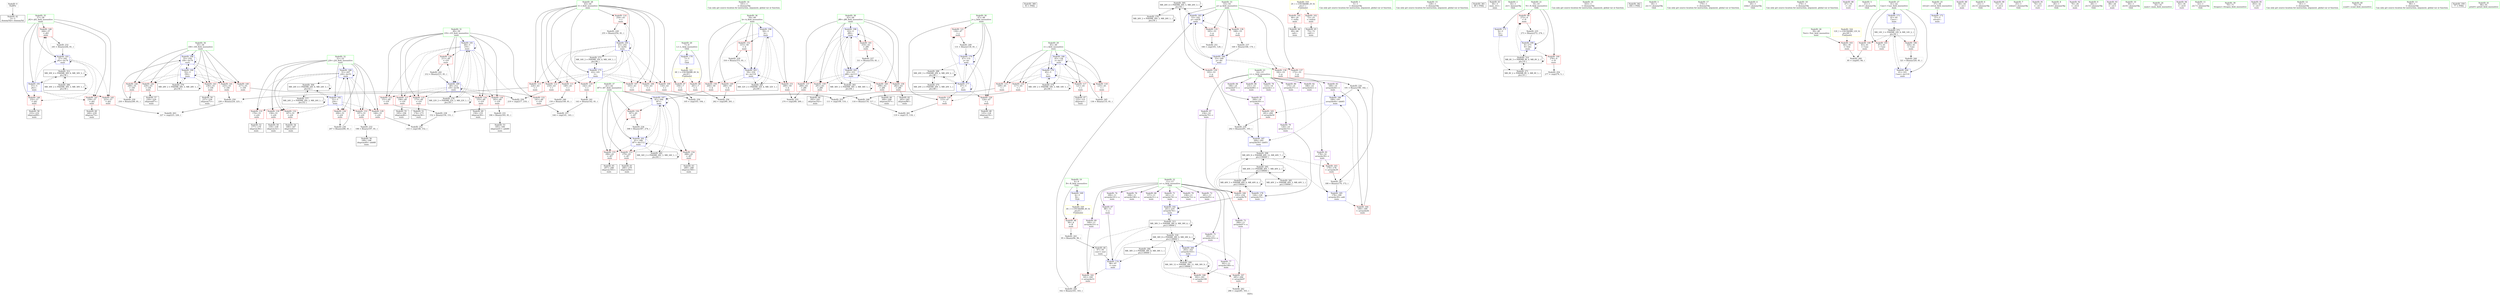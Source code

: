 digraph "SVFG" {
	label="SVFG";

	Node0x5655364eeb30 [shape=record,color=grey,label="{NodeID: 0\nNullPtr}"];
	Node0x5655364eeb30 -> Node0x5655364f2de0[style=solid];
	Node0x56553652a5f0 [shape=record,color=grey,label="{NodeID: 263\n227 = cmp(223, 226, )\n}"];
	Node0x565536522a00 [shape=record,color=blue,label="{NodeID: 180\n45\<--136\ni\<--inc17\nmain\n}"];
	Node0x565536522a00 -> Node0x56553651ad60[style=dashed];
	Node0x565536522a00 -> Node0x56553651f570[style=dashed];
	Node0x565536522a00 -> Node0x56553651f640[style=dashed];
	Node0x565536522a00 -> Node0x56553651f710[style=dashed];
	Node0x565536522a00 -> Node0x5655365226c0[style=dashed];
	Node0x565536522a00 -> Node0x565536522a00[style=dashed];
	Node0x565536522a00 -> Node0x5655365368d0[style=dashed];
	Node0x565536519ec0 [shape=record,color=red,label="{NodeID: 97\n104\<--7\n\<--L\nmain\n}"];
	Node0x565536519ec0 -> Node0x565536529ff0[style=solid];
	Node0x5655364ef1e0 [shape=record,color=green,label="{NodeID: 14\n101\<--1\n\<--dummyObj\nCan only get source location for instruction, argument, global var or function.}"];
	Node0x565536559a20 [shape=record,color=black,label="{NodeID: 360\n93 = PHI()\n}"];
	Node0x5655365377d0 [shape=record,color=black,label="{NodeID: 277\nMR_24V_2 = PHI(MR_24V_3, MR_24V_1, )\npts\{52 \}\n}"];
	Node0x5655365377d0 -> Node0x5655365377d0[style=dashed];
	Node0x5655365377d0 -> Node0x5655365402d0[style=dashed];
	Node0x56553651d6b0 [shape=record,color=blue,label="{NodeID: 194\n55\<--250\ni58\<--inc79\nmain\n}"];
	Node0x56553651d6b0 -> Node0x5655365208f0[style=dashed];
	Node0x56553651d6b0 -> Node0x5655365209c0[style=dashed];
	Node0x56553651d6b0 -> Node0x565536520a90[style=dashed];
	Node0x56553651d6b0 -> Node0x565536520b60[style=dashed];
	Node0x56553651d6b0 -> Node0x565536520c30[style=dashed];
	Node0x56553651d6b0 -> Node0x565536523220[style=dashed];
	Node0x56553651d6b0 -> Node0x56553651d6b0[style=dashed];
	Node0x56553651d6b0 -> Node0x5655365389e0[style=dashed];
	Node0x56553651aa20 [shape=record,color=red,label="{NodeID: 111\n149\<--43\n\<--l\nmain\n}"];
	Node0x56553651aa20 -> Node0x56553651e6e0[style=solid];
	Node0x5655364f21f0 [shape=record,color=green,label="{NodeID: 28\n43\<--44\nl\<--l_field_insensitive\nmain\n}"];
	Node0x5655364f21f0 -> Node0x56553651a6e0[style=solid];
	Node0x5655364f21f0 -> Node0x56553651a7b0[style=solid];
	Node0x5655364f21f0 -> Node0x56553651a880[style=solid];
	Node0x5655364f21f0 -> Node0x56553651a950[style=solid];
	Node0x5655364f21f0 -> Node0x56553651aa20[style=solid];
	Node0x5655364f21f0 -> Node0x56553651aaf0[style=solid];
	Node0x5655364f21f0 -> Node0x56553651abc0[style=solid];
	Node0x5655364f21f0 -> Node0x56553651ac90[style=solid];
	Node0x5655364f21f0 -> Node0x5655365225f0[style=solid];
	Node0x5655364f21f0 -> Node0x56553651d780[style=solid];
	Node0x56553651fcc0 [shape=record,color=red,label="{NodeID: 125\n173\<--49\n\<--i19\nmain\n}"];
	Node0x56553651fcc0 -> Node0x56553651b080[style=solid];
	Node0x5655364f2de0 [shape=record,color=black,label="{NodeID: 42\n2\<--3\ndummyVal\<--dummyVal\n}"];
	Node0x5655365407d0 [shape=record,color=black,label="{NodeID: 305\nMR_26V_4 = PHI(MR_26V_5, MR_26V_3, )\npts\{54 \}\n}"];
	Node0x5655365407d0 -> Node0x565536522c70[style=dashed];
	Node0x5655365407d0 -> Node0x565536537cd0[style=dashed];
	Node0x5655365407d0 -> Node0x5655365407d0[style=dashed];
	Node0x565536520820 [shape=record,color=red,label="{NodeID: 139\n193\<--53\n\<--p\nmain\n}"];
	Node0x565536520820 -> Node0x5655365271e0[style=solid];
	Node0x56553651b490 [shape=record,color=black,label="{NodeID: 56\n199\<--198\nidxprom49\<--add48\nmain\n}"];
	Node0x565536544dd0 [shape=record,color=yellow,style=double,label="{NodeID: 319\n2V_1 = ENCHI(MR_2V_0)\npts\{1 \}\nFun[main]}"];
	Node0x565536544dd0 -> Node0x56553651a200[style=dashed];
	Node0x565536544dd0 -> Node0x56553651a2d0[style=dashed];
	Node0x565536526d60 [shape=record,color=grey,label="{NodeID: 236\n207 = Binary(206, 81, )\n}"];
	Node0x565536526d60 -> Node0x565536523080[style=solid];
	Node0x565536521380 [shape=record,color=red,label="{NodeID: 153\n279\<--61\n\<--i87\nmain\n}"];
	Node0x565536521380 -> Node0x56553651b8a0[style=solid];
	Node0x56553651bff0 [shape=record,color=purple,label="{NodeID: 70\n238\<--11\narrayidx72\<--u\nmain\n}"];
	Node0x56553651ece0 [shape=record,color=grey,label="{NodeID: 250\n226 = Binary(224, 225, )\n}"];
	Node0x56553651ece0 -> Node0x56553652a5f0[style=solid];
	Node0x565536521ee0 [shape=record,color=red,label="{NodeID: 167\n285\<--284\n\<--arrayidx97\nmain\n}"];
	Node0x565536521ee0 -> Node0x56553652a470[style=solid];
	Node0x56553651cb50 [shape=record,color=purple,label="{NodeID: 84\n196\<--14\narrayidx47\<--v\nmain\n}"];
	Node0x5655365112d0 [shape=record,color=green,label="{NodeID: 1\n5\<--1\n\<--dummyObj\nCan only get source location for instruction, argument, global var or function.}"];
	Node0x565536522ad0 [shape=record,color=blue,label="{NodeID: 181\n49\<--5\ni19\<--\nmain\n}"];
	Node0x565536522ad0 -> Node0x56553651fa50[style=dashed];
	Node0x565536522ad0 -> Node0x56553651fb20[style=dashed];
	Node0x565536522ad0 -> Node0x56553651fbf0[style=dashed];
	Node0x565536522ad0 -> Node0x56553651fcc0[style=dashed];
	Node0x565536522ad0 -> Node0x56553651fd90[style=dashed];
	Node0x565536522ad0 -> Node0x56553651fe60[style=dashed];
	Node0x565536522ad0 -> Node0x56553651ff30[style=dashed];
	Node0x565536522ad0 -> Node0x565536522ad0[style=dashed];
	Node0x565536522ad0 -> Node0x565536523150[style=dashed];
	Node0x565536522ad0 -> Node0x5655365372d0[style=dashed];
	Node0x565536519f90 [shape=record,color=red,label="{NodeID: 98\n261\<--7\n\<--L\nmain\n}"];
	Node0x565536519f90 -> Node0x565536529b70[style=solid];
	Node0x5655364ef2e0 [shape=record,color=green,label="{NodeID: 15\n128\<--1\n\<--dummyObj\nCan only get source location for instruction, argument, global var or function.}"];
	Node0x565536559df0 [shape=record,color=black,label="{NodeID: 361\n89 = PHI()\n}"];
	Node0x565536537cd0 [shape=record,color=black,label="{NodeID: 278\nMR_26V_2 = PHI(MR_26V_3, MR_26V_1, )\npts\{54 \}\n}"];
	Node0x565536537cd0 -> Node0x565536537cd0[style=dashed];
	Node0x565536537cd0 -> Node0x5655365407d0[style=dashed];
	Node0x56553651d780 [shape=record,color=blue,label="{NodeID: 195\n43\<--255\nl\<--inc82\nmain\n}"];
	Node0x56553651d780 -> Node0x56553651a6e0[style=dashed];
	Node0x56553651d780 -> Node0x56553651a7b0[style=dashed];
	Node0x56553651d780 -> Node0x56553651a880[style=dashed];
	Node0x56553651d780 -> Node0x56553651a950[style=dashed];
	Node0x56553651d780 -> Node0x56553651aa20[style=dashed];
	Node0x56553651d780 -> Node0x56553651aaf0[style=dashed];
	Node0x56553651d780 -> Node0x56553651abc0[style=dashed];
	Node0x56553651d780 -> Node0x56553651ac90[style=dashed];
	Node0x56553651d780 -> Node0x56553651d780[style=dashed];
	Node0x56553651d780 -> Node0x5655365363d0[style=dashed];
	Node0x56553651aaf0 [shape=record,color=red,label="{NodeID: 112\n218\<--43\n\<--l\nmain\n}"];
	Node0x56553651aaf0 -> Node0x565536529e70[style=solid];
	Node0x5655364f22c0 [shape=record,color=green,label="{NodeID: 29\n45\<--46\ni\<--i_field_insensitive\nmain\n}"];
	Node0x5655364f22c0 -> Node0x56553651ad60[style=solid];
	Node0x5655364f22c0 -> Node0x56553651f570[style=solid];
	Node0x5655364f22c0 -> Node0x56553651f640[style=solid];
	Node0x5655364f22c0 -> Node0x56553651f710[style=solid];
	Node0x5655364f22c0 -> Node0x5655365226c0[style=solid];
	Node0x5655364f22c0 -> Node0x565536522a00[style=solid];
	Node0x56553651fd90 [shape=record,color=red,label="{NodeID: 126\n183\<--49\n\<--i19\nmain\n}"];
	Node0x56553651fd90 -> Node0x5655365265e0[style=solid];
	Node0x5655364f2ee0 [shape=record,color=black,label="{NodeID: 43\n36\<--5\nmain_ret\<--\nmain\n}"];
	Node0x5655365208f0 [shape=record,color=red,label="{NodeID: 140\n217\<--55\n\<--i58\nmain\n}"];
	Node0x5655365208f0 -> Node0x565536529e70[style=solid];
	Node0x56553651b560 [shape=record,color=black,label="{NodeID: 57\n230\<--229\nidxprom67\<--\nmain\n}"];
	Node0x5655365458f0 [shape=record,color=yellow,style=double,label="{NodeID: 320\n4V_1 = ENCHI(MR_4V_0)\npts\{6 \}\nFun[main]}"];
	Node0x5655365458f0 -> Node0x565536519df0[style=dashed];
	Node0x565536526ee0 [shape=record,color=grey,label="{NodeID: 237\n169 = Binary(168, 170, )\n}"];
	Node0x565536526ee0 -> Node0x565536522d40[style=solid];
	Node0x565536521450 [shape=record,color=red,label="{NodeID: 154\n288\<--61\n\<--i87\nmain\n}"];
	Node0x565536521450 -> Node0x56553651ba40[style=solid];
	Node0x56553651c0c0 [shape=record,color=purple,label="{NodeID: 71\n241\<--11\narrayidx74\<--u\nmain\n}"];
	Node0x56553651c0c0 -> Node0x56553651d510[style=solid];
	Node0x56553651ee60 [shape=record,color=grey,label="{NodeID: 251\n166 = cmp(165, 128, )\n}"];
	Node0x565536521fb0 [shape=record,color=red,label="{NodeID: 168\n302\<--301\n\<--arrayidx108\nmain\n}"];
	Node0x56553651cc20 [shape=record,color=purple,label="{NodeID: 85\n200\<--14\narrayidx50\<--v\nmain\n}"];
	Node0x56553651cc20 -> Node0x565536521d40[style=solid];
	Node0x56553651cc20 -> Node0x565536522fb0[style=solid];
	Node0x5655364f1920 [shape=record,color=green,label="{NodeID: 2\n16\<--1\n.str\<--dummyObj\nGlob }"];
	Node0x565536522ba0 [shape=record,color=blue,label="{NodeID: 182\n51\<--5\nj24\<--\nmain\n}"];
	Node0x565536522ba0 -> Node0x565536520000[style=dashed];
	Node0x565536522ba0 -> Node0x5655365200d0[style=dashed];
	Node0x565536522ba0 -> Node0x5655365201a0[style=dashed];
	Node0x565536522ba0 -> Node0x565536520270[style=dashed];
	Node0x565536522ba0 -> Node0x565536520340[style=dashed];
	Node0x565536522ba0 -> Node0x565536520410[style=dashed];
	Node0x565536522ba0 -> Node0x565536523080[style=dashed];
	Node0x565536522ba0 -> Node0x5655365402d0[style=dashed];
	Node0x56553651a060 [shape=record,color=red,label="{NodeID: 99\n272\<--9\n\<--N\nmain\n}"];
	Node0x56553651a060 -> Node0x565536526be0[style=solid];
	Node0x5655364f3ad0 [shape=record,color=green,label="{NodeID: 16\n163\<--1\n\<--dummyObj\nCan only get source location for instruction, argument, global var or function.}"];
	Node0x565536559ef0 [shape=record,color=black,label="{NodeID: 362\n304 = PHI()\n}"];
	Node0x5655365389e0 [shape=record,color=black,label="{NodeID: 279\nMR_28V_2 = PHI(MR_28V_3, MR_28V_1, )\npts\{56 \}\n}"];
	Node0x5655365389e0 -> Node0x565536523220[style=dashed];
	Node0x5655365389e0 -> Node0x5655365389e0[style=dashed];
	Node0x56553651d850 [shape=record,color=blue,label="{NodeID: 196\n59\<--5\nk\<--\nmain\n}"];
	Node0x56553651d850 -> Node0x565536521040[style=dashed];
	Node0x56553651d850 -> Node0x565536521110[style=dashed];
	Node0x56553651d850 -> Node0x5655365211e0[style=dashed];
	Node0x56553651d850 -> Node0x5655365212b0[style=dashed];
	Node0x56553651d850 -> Node0x56553651de00[style=dashed];
	Node0x56553651d850 -> Node0x565536538fd0[style=dashed];
	Node0x56553651abc0 [shape=record,color=red,label="{NodeID: 113\n224\<--43\n\<--l\nmain\n}"];
	Node0x56553651abc0 -> Node0x56553651ece0[style=solid];
	Node0x5655364f2390 [shape=record,color=green,label="{NodeID: 30\n47\<--48\nj\<--j_field_insensitive\nmain\n}"];
	Node0x5655364f2390 -> Node0x56553651f7e0[style=solid];
	Node0x5655364f2390 -> Node0x56553651f8b0[style=solid];
	Node0x5655364f2390 -> Node0x56553651f980[style=solid];
	Node0x5655364f2390 -> Node0x565536522790[style=solid];
	Node0x5655364f2390 -> Node0x565536522930[style=solid];
	Node0x56553651fe60 [shape=record,color=red,label="{NodeID: 127\n194\<--49\n\<--i19\nmain\n}"];
	Node0x56553651fe60 -> Node0x56553651b3c0[style=solid];
	Node0x5655364f2fb0 [shape=record,color=black,label="{NodeID: 44\n69\<--66\ncall\<--\nmain\n}"];
	Node0x5655365209c0 [shape=record,color=red,label="{NodeID: 141\n225\<--55\n\<--i58\nmain\n}"];
	Node0x5655365209c0 -> Node0x56553651ece0[style=solid];
	Node0x56553651b630 [shape=record,color=black,label="{NodeID: 58\n233\<--232\nidxprom69\<--\nmain\n}"];
	Node0x5655365459d0 [shape=record,color=yellow,style=double,label="{NodeID: 321\n6V_1 = ENCHI(MR_6V_0)\npts\{8 \}\nFun[main]}"];
	Node0x5655365459d0 -> Node0x565536519ec0[style=dashed];
	Node0x5655365459d0 -> Node0x565536519f90[style=dashed];
	Node0x565536527060 [shape=record,color=grey,label="{NodeID: 238\n152 = Binary(150, 151, )\n}"];
	Node0x565536527060 -> Node0x56553651efe0[style=solid];
	Node0x565536521520 [shape=record,color=red,label="{NodeID: 155\n296\<--61\n\<--i87\nmain\n}"];
	Node0x565536521520 -> Node0x56553651bbe0[style=solid];
	Node0x56553651c190 [shape=record,color=purple,label="{NodeID: 72\n281\<--11\narrayidx95\<--u\nmain\n}"];
	Node0x56553651efe0 [shape=record,color=grey,label="{NodeID: 252\n153 = cmp(148, 152, )\n}"];
	Node0x565536522080 [shape=record,color=blue,label="{NodeID: 169\n4\<--5\nB\<--\nGlob }"];
	Node0x565536522080 -> Node0x5655365458f0[style=dashed];
	Node0x56553651ccf0 [shape=record,color=purple,label="{NodeID: 86\n231\<--14\narrayidx68\<--v\nmain\n}"];
	Node0x5655364f1e60 [shape=record,color=green,label="{NodeID: 3\n18\<--1\n.str.1\<--dummyObj\nGlob }"];
	Node0x565536522c70 [shape=record,color=blue,label="{NodeID: 183\n53\<--162\np\<--sub34\nmain\n}"];
	Node0x565536522c70 -> Node0x5655365204e0[style=dashed];
	Node0x565536522c70 -> Node0x5655365205b0[style=dashed];
	Node0x565536522c70 -> Node0x565536522c70[style=dashed];
	Node0x565536522c70 -> Node0x565536522d40[style=dashed];
	Node0x565536522c70 -> Node0x5655365407d0[style=dashed];
	Node0x56553651a130 [shape=record,color=red,label="{NodeID: 100\n276\<--9\n\<--N\nmain\n}"];
	Node0x56553651a130 -> Node0x56553651f2e0[style=solid];
	Node0x5655364f3bd0 [shape=record,color=green,label="{NodeID: 17\n170\<--1\n\<--dummyObj\nCan only get source location for instruction, argument, global var or function.}"];
	Node0x565536538ad0 [shape=record,color=black,label="{NodeID: 280\nMR_30V_2 = PHI(MR_30V_3, MR_30V_1, )\npts\{58 \}\n}"];
	Node0x565536538ad0 -> Node0x565536538ad0[style=dashed];
	Node0x565536538ad0 -> Node0x565536542ad0[style=dashed];
	Node0x56553651d920 [shape=record,color=blue,label="{NodeID: 197\n61\<--264\ni87\<--\nmain\n}"];
	Node0x56553651d920 -> Node0x565536521380[style=dashed];
	Node0x56553651d920 -> Node0x565536521450[style=dashed];
	Node0x56553651d920 -> Node0x565536521520[style=dashed];
	Node0x56553651d920 -> Node0x5655365215f0[style=dashed];
	Node0x56553651d920 -> Node0x56553651d920[style=dashed];
	Node0x56553651d920 -> Node0x56553651dc60[style=dashed];
	Node0x56553651d920 -> Node0x5655365394d0[style=dashed];
	Node0x56553651ac90 [shape=record,color=red,label="{NodeID: 114\n254\<--43\n\<--l\nmain\n}"];
	Node0x56553651ac90 -> Node0x565536526160[style=solid];
	Node0x5655364f2460 [shape=record,color=green,label="{NodeID: 31\n49\<--50\ni19\<--i19_field_insensitive\nmain\n}"];
	Node0x5655364f2460 -> Node0x56553651fa50[style=solid];
	Node0x5655364f2460 -> Node0x56553651fb20[style=solid];
	Node0x5655364f2460 -> Node0x56553651fbf0[style=solid];
	Node0x5655364f2460 -> Node0x56553651fcc0[style=solid];
	Node0x5655364f2460 -> Node0x56553651fd90[style=solid];
	Node0x5655364f2460 -> Node0x56553651fe60[style=solid];
	Node0x5655364f2460 -> Node0x56553651ff30[style=solid];
	Node0x5655364f2460 -> Node0x565536522ad0[style=solid];
	Node0x5655364f2460 -> Node0x565536523150[style=solid];
	Node0x56553651ff30 [shape=record,color=red,label="{NodeID: 128\n211\<--49\n\<--i19\nmain\n}"];
	Node0x56553651ff30 -> Node0x565536527660[style=solid];
	Node0x5655364f3080 [shape=record,color=black,label="{NodeID: 45\n75\<--72\ncall1\<--\nmain\n}"];
	Node0x565536520a90 [shape=record,color=red,label="{NodeID: 142\n229\<--55\n\<--i58\nmain\n}"];
	Node0x565536520a90 -> Node0x56553651b560[style=solid];
	Node0x56553651b700 [shape=record,color=black,label="{NodeID: 59\n237\<--236\nidxprom71\<--\nmain\n}"];
	Node0x5655365271e0 [shape=record,color=grey,label="{NodeID: 239\n202 = Binary(201, 193, )\n}"];
	Node0x5655365271e0 -> Node0x565536522fb0[style=solid];
	Node0x5655365215f0 [shape=record,color=red,label="{NodeID: 156\n307\<--61\n\<--i87\nmain\n}"];
	Node0x5655365215f0 -> Node0x565536526a60[style=solid];
	Node0x56553651c260 [shape=record,color=purple,label="{NodeID: 73\n284\<--11\narrayidx97\<--u\nmain\n}"];
	Node0x56553651c260 -> Node0x565536521ee0[style=solid];
	Node0x56553651f160 [shape=record,color=grey,label="{NodeID: 253\n111 = cmp(109, 110, )\n}"];
	Node0x565536522180 [shape=record,color=blue,label="{NodeID: 170\n7\<--5\nL\<--\nGlob }"];
	Node0x565536522180 -> Node0x5655365459d0[style=dashed];
	Node0x56553651cdc0 [shape=record,color=purple,label="{NodeID: 87\n234\<--14\narrayidx70\<--v\nmain\n}"];
	Node0x56553651cdc0 -> Node0x565536521e10[style=solid];
	Node0x5655364f1c80 [shape=record,color=green,label="{NodeID: 4\n20\<--1\nstdin\<--dummyObj\nGlob }"];
	Node0x565536522d40 [shape=record,color=blue,label="{NodeID: 184\n53\<--169\np\<--div\nmain\n}"];
	Node0x565536522d40 -> Node0x565536520680[style=dashed];
	Node0x565536522d40 -> Node0x565536520750[style=dashed];
	Node0x565536522d40 -> Node0x565536520820[style=dashed];
	Node0x565536522d40 -> Node0x565536522c70[style=dashed];
	Node0x565536522d40 -> Node0x5655365407d0[style=dashed];
	Node0x56553651a200 [shape=record,color=red,label="{NodeID: 101\n66\<--20\n\<--stdin\nmain\n}"];
	Node0x56553651a200 -> Node0x5655364f2fb0[style=solid];
	Node0x5655364f3cd0 [shape=record,color=green,label="{NodeID: 18\n274\<--1\n\<--dummyObj\nCan only get source location for instruction, argument, global var or function.}"];
	Node0x565536538fd0 [shape=record,color=black,label="{NodeID: 281\nMR_32V_2 = PHI(MR_32V_4, MR_32V_1, )\npts\{60 \}\n}"];
	Node0x565536538fd0 -> Node0x56553651d850[style=dashed];
	Node0x56553651d9f0 [shape=record,color=blue,label="{NodeID: 198\n63\<--5\nj88\<--\nmain\n}"];
	Node0x56553651d9f0 -> Node0x5655365216c0[style=dashed];
	Node0x56553651d9f0 -> Node0x565536521790[style=dashed];
	Node0x56553651d9f0 -> Node0x565536521860[style=dashed];
	Node0x56553651d9f0 -> Node0x565536521930[style=dashed];
	Node0x56553651d9f0 -> Node0x565536521a00[style=dashed];
	Node0x56553651d9f0 -> Node0x56553651d9f0[style=dashed];
	Node0x56553651d9f0 -> Node0x56553651dd30[style=dashed];
	Node0x56553651d9f0 -> Node0x5655365399d0[style=dashed];
	Node0x56553651ad60 [shape=record,color=red,label="{NodeID: 115\n109\<--45\n\<--i\nmain\n}"];
	Node0x56553651ad60 -> Node0x56553651f160[style=solid];
	Node0x5655364f2530 [shape=record,color=green,label="{NodeID: 32\n51\<--52\nj24\<--j24_field_insensitive\nmain\n}"];
	Node0x5655364f2530 -> Node0x565536520000[style=solid];
	Node0x5655364f2530 -> Node0x5655365200d0[style=solid];
	Node0x5655364f2530 -> Node0x5655365201a0[style=solid];
	Node0x5655364f2530 -> Node0x565536520270[style=solid];
	Node0x5655364f2530 -> Node0x565536520340[style=solid];
	Node0x5655364f2530 -> Node0x565536520410[style=solid];
	Node0x5655364f2530 -> Node0x565536522ba0[style=solid];
	Node0x5655364f2530 -> Node0x565536523080[style=solid];
	Node0x56553653d5d0 [shape=record,color=black,label="{NodeID: 295\nMR_40V_3 = PHI(MR_40V_7, MR_40V_2, )\npts\{150000 \}\n}"];
	Node0x56553653d5d0 -> Node0x565536521e10[style=dashed];
	Node0x56553653d5d0 -> Node0x565536534ad0[style=dashed];
	Node0x56553653d5d0 -> Node0x56553653a3d0[style=dashed];
	Node0x56553653d5d0 -> Node0x56553653d5d0[style=dashed];
	Node0x56553653d5d0 -> Node0x56553653e4d0[style=dashed];
	Node0x565536520000 [shape=record,color=red,label="{NodeID: 129\n148\<--51\n\<--j24\nmain\n}"];
	Node0x565536520000 -> Node0x56553651efe0[style=solid];
	Node0x5655364f3150 [shape=record,color=black,label="{NodeID: 46\n97\<--95\nconv\<--mul\nmain\n}"];
	Node0x5655364f3150 -> Node0x565536522520[style=solid];
	Node0x565536525e60 [shape=record,color=grey,label="{NodeID: 226\n191 = Binary(190, 182, )\n}"];
	Node0x565536525e60 -> Node0x565536522ee0[style=solid];
	Node0x565536520b60 [shape=record,color=red,label="{NodeID: 143\n236\<--55\n\<--i58\nmain\n}"];
	Node0x565536520b60 -> Node0x56553651b700[style=solid];
	Node0x56553651b7d0 [shape=record,color=black,label="{NodeID: 60\n240\<--239\nidxprom73\<--\nmain\n}"];
	Node0x565536527360 [shape=record,color=grey,label="{NodeID: 240\n162 = Binary(161, 163, )\n}"];
	Node0x565536527360 -> Node0x565536522c70[style=solid];
	Node0x5655365216c0 [shape=record,color=red,label="{NodeID: 157\n268\<--63\n\<--j88\nmain\n}"];
	Node0x5655365216c0 -> Node0x56553651f460[style=solid];
	Node0x56553651c330 [shape=record,color=purple,label="{NodeID: 74\n290\<--11\narrayidx101\<--u\nmain\n}"];
	Node0x56553651f2e0 [shape=record,color=grey,label="{NodeID: 254\n277 = cmp(276, 5, )\n}"];
	Node0x565536522280 [shape=record,color=blue,label="{NodeID: 171\n9\<--5\nN\<--\nGlob }"];
	Node0x565536522280 -> Node0x5655365359d0[style=dashed];
	Node0x56553651ce90 [shape=record,color=purple,label="{NodeID: 88\n67\<--16\n\<--.str\nmain\n}"];
	Node0x5655364f1d10 [shape=record,color=green,label="{NodeID: 5\n21\<--1\n.str.2\<--dummyObj\nGlob }"];
	Node0x565536534ad0 [shape=record,color=black,label="{NodeID: 268\nMR_40V_5 = PHI(MR_40V_6, MR_40V_4, )\npts\{150000 \}\n}"];
	Node0x565536534ad0 -> Node0x565536521e10[style=dashed];
	Node0x565536534ad0 -> Node0x565536522860[style=dashed];
	Node0x565536534ad0 -> Node0x565536534ad0[style=dashed];
	Node0x565536534ad0 -> Node0x56553653d5d0[style=dashed];
	Node0x565536534ad0 -> Node0x56553653e4d0[style=dashed];
	Node0x565536522e10 [shape=record,color=blue,label="{NodeID: 185\n178\<--180\narrayidx39\<--add\nmain\n}"];
	Node0x565536522e10 -> Node0x565536521c70[style=dashed];
	Node0x565536522e10 -> Node0x565536522ee0[style=dashed];
	Node0x56553651a2d0 [shape=record,color=red,label="{NodeID: 102\n72\<--25\n\<--stdout\nmain\n}"];
	Node0x56553651a2d0 -> Node0x5655364f3080[style=solid];
	Node0x5655364f3dd0 [shape=record,color=green,label="{NodeID: 19\n4\<--6\nB\<--B_field_insensitive\nGlob }"];
	Node0x5655364f3dd0 -> Node0x565536519df0[style=solid];
	Node0x5655364f3dd0 -> Node0x565536522080[style=solid];
	Node0x5655365394d0 [shape=record,color=black,label="{NodeID: 282\nMR_34V_2 = PHI(MR_34V_3, MR_34V_1, )\npts\{62 \}\n}"];
	Node0x5655365394d0 -> Node0x56553651d920[style=dashed];
	Node0x5655365394d0 -> Node0x5655365394d0[style=dashed];
	Node0x56553651dac0 [shape=record,color=blue,label="{NodeID: 199\n9\<--273\nN\<--dec\nmain\n}"];
	Node0x56553651dac0 -> Node0x56553651a060[style=dashed];
	Node0x56553651dac0 -> Node0x56553651a130[style=dashed];
	Node0x56553651dac0 -> Node0x56553651dac0[style=dashed];
	Node0x56553651dac0 -> Node0x5655365434d0[style=dashed];
	Node0x56553651f570 [shape=record,color=red,label="{NodeID: 116\n117\<--45\n\<--i\nmain\n}"];
	Node0x56553651f570 -> Node0x56553651e9e0[style=solid];
	Node0x5655364f2600 [shape=record,color=green,label="{NodeID: 33\n53\<--54\np\<--p_field_insensitive\nmain\n}"];
	Node0x5655364f2600 -> Node0x5655365204e0[style=solid];
	Node0x5655364f2600 -> Node0x5655365205b0[style=solid];
	Node0x5655364f2600 -> Node0x565536520680[style=solid];
	Node0x5655364f2600 -> Node0x565536520750[style=solid];
	Node0x5655364f2600 -> Node0x565536520820[style=solid];
	Node0x5655364f2600 -> Node0x565536522c70[style=solid];
	Node0x5655364f2600 -> Node0x565536522d40[style=solid];
	Node0x5655365200d0 [shape=record,color=red,label="{NodeID: 130\n158\<--51\n\<--j24\nmain\n}"];
	Node0x5655365200d0 -> Node0x56553651afb0[style=solid];
	Node0x5655364f3220 [shape=record,color=black,label="{NodeID: 47\n122\<--121\nidxprom\<--\nmain\n}"];
	Node0x565536525fe0 [shape=record,color=grey,label="{NodeID: 227\n311 = Binary(310, 81, )\n}"];
	Node0x565536525fe0 -> Node0x56553651dd30[style=solid];
	Node0x565536520c30 [shape=record,color=red,label="{NodeID: 144\n249\<--55\n\<--i58\nmain\n}"];
	Node0x565536520c30 -> Node0x565536526460[style=solid];
	Node0x56553651b8a0 [shape=record,color=black,label="{NodeID: 61\n280\<--279\nidxprom94\<--\nmain\n}"];
	Node0x565536545c70 [shape=record,color=yellow,style=double,label="{NodeID: 324\n12V_1 = ENCHI(MR_12V_0)\npts\{40 \}\nFun[main]}"];
	Node0x565536545c70 -> Node0x56553651a3a0[style=dashed];
	Node0x5655365274e0 [shape=record,color=grey,label="{NodeID: 241\n143 = Binary(142, 81, )\n}"];
	Node0x5655365274e0 -> Node0x565536529cf0[style=solid];
	Node0x565536521790 [shape=record,color=red,label="{NodeID: 158\n282\<--63\n\<--j88\nmain\n}"];
	Node0x565536521790 -> Node0x56553651b970[style=solid];
	Node0x56553651c400 [shape=record,color=purple,label="{NodeID: 75\n293\<--11\narrayidx103\<--u\nmain\n}"];
	Node0x56553651c400 -> Node0x56553651db90[style=solid];
	Node0x56553651f460 [shape=record,color=grey,label="{NodeID: 255\n270 = cmp(268, 269, )\n}"];
	Node0x565536522380 [shape=record,color=blue,label="{NodeID: 172\n37\<--5\nretval\<--\nmain\n}"];
	Node0x56553651cf60 [shape=record,color=purple,label="{NodeID: 89\n68\<--18\n\<--.str.1\nmain\n}"];
	Node0x565536519490 [shape=record,color=green,label="{NodeID: 6\n23\<--1\n.str.3\<--dummyObj\nGlob }"];
	Node0x565536522ee0 [shape=record,color=blue,label="{NodeID: 186\n189\<--191\narrayidx44\<--add45\nmain\n}"];
	Node0x565536522ee0 -> Node0x565536521d40[style=dashed];
	Node0x565536522ee0 -> Node0x565536522fb0[style=dashed];
	Node0x56553651a3a0 [shape=record,color=red,label="{NodeID: 103\n84\<--39\n\<--Test\nmain\n}"];
	Node0x56553651a3a0 -> Node0x56553652a170[style=solid];
	Node0x5655364f3ed0 [shape=record,color=green,label="{NodeID: 20\n7\<--8\nL\<--L_field_insensitive\nGlob }"];
	Node0x5655364f3ed0 -> Node0x565536519ec0[style=solid];
	Node0x5655364f3ed0 -> Node0x565536519f90[style=solid];
	Node0x5655364f3ed0 -> Node0x565536522180[style=solid];
	Node0x5655365399d0 [shape=record,color=black,label="{NodeID: 283\nMR_36V_2 = PHI(MR_36V_3, MR_36V_1, )\npts\{64 \}\n}"];
	Node0x5655365399d0 -> Node0x56553651d9f0[style=dashed];
	Node0x5655365399d0 -> Node0x5655365399d0[style=dashed];
	Node0x56553651db90 [shape=record,color=blue,label="{NodeID: 200\n293\<--163\narrayidx103\<--\nmain\n}"];
	Node0x56553651db90 -> Node0x565536521fb0[style=dashed];
	Node0x56553651db90 -> Node0x56553653e9d0[style=dashed];
	Node0x56553651f640 [shape=record,color=red,label="{NodeID: 117\n121\<--45\n\<--i\nmain\n}"];
	Node0x56553651f640 -> Node0x5655364f3220[style=solid];
	Node0x5655364f26d0 [shape=record,color=green,label="{NodeID: 34\n55\<--56\ni58\<--i58_field_insensitive\nmain\n}"];
	Node0x5655364f26d0 -> Node0x5655365208f0[style=solid];
	Node0x5655364f26d0 -> Node0x5655365209c0[style=solid];
	Node0x5655364f26d0 -> Node0x565536520a90[style=solid];
	Node0x5655364f26d0 -> Node0x565536520b60[style=solid];
	Node0x5655364f26d0 -> Node0x565536520c30[style=solid];
	Node0x5655364f26d0 -> Node0x565536523220[style=solid];
	Node0x5655364f26d0 -> Node0x56553651d6b0[style=solid];
	Node0x5655365201a0 [shape=record,color=red,label="{NodeID: 131\n176\<--51\n\<--j24\nmain\n}"];
	Node0x5655365201a0 -> Node0x56553651b150[style=solid];
	Node0x56553651ae10 [shape=record,color=black,label="{NodeID: 48\n125\<--124\nidxprom14\<--\nmain\n}"];
	Node0x565536526160 [shape=record,color=grey,label="{NodeID: 228\n255 = Binary(254, 81, )\n}"];
	Node0x565536526160 -> Node0x56553651d780[style=solid];
	Node0x565536520d00 [shape=record,color=red,label="{NodeID: 145\n223\<--57\n\<--j62\nmain\n}"];
	Node0x565536520d00 -> Node0x56553652a5f0[style=solid];
	Node0x56553651b970 [shape=record,color=black,label="{NodeID: 62\n283\<--282\nidxprom96\<--\nmain\n}"];
	Node0x565536527660 [shape=record,color=grey,label="{NodeID: 242\n212 = Binary(211, 81, )\n}"];
	Node0x565536527660 -> Node0x565536523150[style=solid];
	Node0x565536521860 [shape=record,color=red,label="{NodeID: 159\n291\<--63\n\<--j88\nmain\n}"];
	Node0x565536521860 -> Node0x56553651bb10[style=solid];
	Node0x56553651c4d0 [shape=record,color=purple,label="{NodeID: 76\n298\<--11\narrayidx106\<--u\nmain\n}"];
	Node0x565536529b70 [shape=record,color=grey,label="{NodeID: 256\n262 = cmp(260, 261, )\n}"];
	Node0x565536522450 [shape=record,color=blue,label="{NodeID: 173\n41\<--81\nCase\<--\nmain\n}"];
	Node0x565536522450 -> Node0x565536535ed0[style=dashed];
	Node0x56553651d030 [shape=record,color=purple,label="{NodeID: 90\n73\<--21\n\<--.str.2\nmain\n}"];
	Node0x565536519520 [shape=record,color=green,label="{NodeID: 7\n25\<--1\nstdout\<--dummyObj\nGlob }"];
	Node0x565536522fb0 [shape=record,color=blue,label="{NodeID: 187\n200\<--202\narrayidx50\<--add51\nmain\n}"];
	Node0x565536522fb0 -> Node0x56553653e4d0[style=dashed];
	Node0x56553651a470 [shape=record,color=red,label="{NodeID: 104\n83\<--41\n\<--Case\nmain\n}"];
	Node0x56553651a470 -> Node0x56553652a170[style=solid];
	Node0x5655364f3fd0 [shape=record,color=green,label="{NodeID: 21\n9\<--10\nN\<--N_field_insensitive\nGlob }"];
	Node0x5655364f3fd0 -> Node0x56553651a060[style=solid];
	Node0x5655364f3fd0 -> Node0x56553651a130[style=solid];
	Node0x5655364f3fd0 -> Node0x565536522280[style=solid];
	Node0x5655364f3fd0 -> Node0x56553651dac0[style=solid];
	Node0x565536539ed0 [shape=record,color=black,label="{NodeID: 284\nMR_38V_2 = PHI(MR_38V_8, MR_38V_1, )\npts\{130000 \}\n}"];
	Node0x565536539ed0 -> Node0x565536522520[style=dashed];
	Node0x56553651dc60 [shape=record,color=blue,label="{NodeID: 201\n61\<--308\ni87\<--dec112\nmain\n}"];
	Node0x56553651dc60 -> Node0x565536521380[style=dashed];
	Node0x56553651dc60 -> Node0x565536521450[style=dashed];
	Node0x56553651dc60 -> Node0x565536521520[style=dashed];
	Node0x56553651dc60 -> Node0x5655365215f0[style=dashed];
	Node0x56553651dc60 -> Node0x56553651d920[style=dashed];
	Node0x56553651dc60 -> Node0x56553651dc60[style=dashed];
	Node0x56553651dc60 -> Node0x5655365394d0[style=dashed];
	Node0x56553651f710 [shape=record,color=red,label="{NodeID: 118\n135\<--45\n\<--i\nmain\n}"];
	Node0x56553651f710 -> Node0x56553651e560[style=solid];
	Node0x5655364f27a0 [shape=record,color=green,label="{NodeID: 35\n57\<--58\nj62\<--j62_field_insensitive\nmain\n}"];
	Node0x5655364f27a0 -> Node0x565536520d00[style=solid];
	Node0x5655364f27a0 -> Node0x565536520dd0[style=solid];
	Node0x5655364f27a0 -> Node0x565536520ea0[style=solid];
	Node0x5655364f27a0 -> Node0x565536520f70[style=solid];
	Node0x5655364f27a0 -> Node0x5655365232f0[style=solid];
	Node0x5655364f27a0 -> Node0x56553651d5e0[style=solid];
	Node0x56553653e4d0 [shape=record,color=black,label="{NodeID: 298\nMR_40V_8 = PHI(MR_40V_12, MR_40V_7, )\npts\{150000 \}\n}"];
	Node0x56553653e4d0 -> Node0x565536521ba0[style=dashed];
	Node0x56553653e4d0 -> Node0x565536521e10[style=dashed];
	Node0x56553653e4d0 -> Node0x565536522e10[style=dashed];
	Node0x56553653e4d0 -> Node0x56553653d5d0[style=dashed];
	Node0x56553653e4d0 -> Node0x56553653e4d0[style=dashed];
	Node0x565536520270 [shape=record,color=red,label="{NodeID: 132\n187\<--51\n\<--j24\nmain\n}"];
	Node0x565536520270 -> Node0x56553651b2f0[style=solid];
	Node0x56553651aee0 [shape=record,color=black,label="{NodeID: 49\n156\<--155\nidxprom30\<--\nmain\n}"];
	Node0x565536542ad0 [shape=record,color=black,label="{NodeID: 312\nMR_30V_4 = PHI(MR_30V_6, MR_30V_3, )\npts\{58 \}\n}"];
	Node0x565536542ad0 -> Node0x5655365232f0[style=dashed];
	Node0x565536542ad0 -> Node0x565536538ad0[style=dashed];
	Node0x565536542ad0 -> Node0x565536542ad0[style=dashed];
	Node0x5655365262e0 [shape=record,color=grey,label="{NodeID: 229\n316 = Binary(315, 81, )\n}"];
	Node0x5655365262e0 -> Node0x56553651de00[style=solid];
	Node0x565536520dd0 [shape=record,color=red,label="{NodeID: 146\n232\<--57\n\<--j62\nmain\n}"];
	Node0x565536520dd0 -> Node0x56553651b630[style=solid];
	Node0x56553651ba40 [shape=record,color=black,label="{NodeID: 63\n289\<--288\nidxprom100\<--\nmain\n}"];
	Node0x5655365277e0 [shape=record,color=grey,label="{NodeID: 243\n95 = Binary(94, 96, )\n}"];
	Node0x5655365277e0 -> Node0x5655364f3150[style=solid];
	Node0x565536521930 [shape=record,color=red,label="{NodeID: 160\n299\<--63\n\<--j88\nmain\n}"];
	Node0x565536521930 -> Node0x56553651bcb0[style=solid];
	Node0x56553651c5a0 [shape=record,color=purple,label="{NodeID: 77\n301\<--11\narrayidx108\<--u\nmain\n}"];
	Node0x56553651c5a0 -> Node0x565536521fb0[style=solid];
	Node0x565536529cf0 [shape=record,color=grey,label="{NodeID: 257\n144 = cmp(141, 143, )\n}"];
	Node0x565536522520 [shape=record,color=blue,label="{NodeID: 174\n98\<--97\n\<--conv\nmain\n}"];
	Node0x565536522520 -> Node0x565536521ad0[style=dashed];
	Node0x565536522520 -> Node0x565536542fd0[style=dashed];
	Node0x565536522520 -> Node0x5655365448d0[style=dashed];
	Node0x56553651d100 [shape=record,color=purple,label="{NodeID: 91\n74\<--23\n\<--.str.3\nmain\n}"];
	Node0x5655364f1a40 [shape=record,color=green,label="{NodeID: 8\n26\<--1\n.str.4\<--dummyObj\nGlob }"];
	Node0x5655365359d0 [shape=record,color=black,label="{NodeID: 271\nMR_8V_2 = PHI(MR_8V_3, MR_8V_1, )\npts\{10 \}\n}"];
	Node0x5655365359d0 -> Node0x5655365434d0[style=dashed];
	Node0x565536523080 [shape=record,color=blue,label="{NodeID: 188\n51\<--207\nj24\<--inc53\nmain\n}"];
	Node0x565536523080 -> Node0x565536520000[style=dashed];
	Node0x565536523080 -> Node0x5655365200d0[style=dashed];
	Node0x565536523080 -> Node0x5655365201a0[style=dashed];
	Node0x565536523080 -> Node0x565536520270[style=dashed];
	Node0x565536523080 -> Node0x565536520340[style=dashed];
	Node0x565536523080 -> Node0x565536520410[style=dashed];
	Node0x565536523080 -> Node0x565536523080[style=dashed];
	Node0x565536523080 -> Node0x5655365402d0[style=dashed];
	Node0x56553651a540 [shape=record,color=red,label="{NodeID: 105\n87\<--41\n\<--Case\nmain\n}"];
	Node0x5655364f40d0 [shape=record,color=green,label="{NodeID: 22\n11\<--13\nu\<--u_field_insensitive\nGlob }"];
	Node0x5655364f40d0 -> Node0x56553651bd80[style=solid];
	Node0x5655364f40d0 -> Node0x56553651be50[style=solid];
	Node0x5655364f40d0 -> Node0x56553651bf20[style=solid];
	Node0x5655364f40d0 -> Node0x56553651bff0[style=solid];
	Node0x5655364f40d0 -> Node0x56553651c0c0[style=solid];
	Node0x5655364f40d0 -> Node0x56553651c190[style=solid];
	Node0x5655364f40d0 -> Node0x56553651c260[style=solid];
	Node0x5655364f40d0 -> Node0x56553651c330[style=solid];
	Node0x5655364f40d0 -> Node0x56553651c400[style=solid];
	Node0x5655364f40d0 -> Node0x56553651c4d0[style=solid];
	Node0x5655364f40d0 -> Node0x56553651c5a0[style=solid];
	Node0x56553653a3d0 [shape=record,color=black,label="{NodeID: 285\nMR_40V_2 = PHI(MR_40V_3, MR_40V_1, )\npts\{150000 \}\n}"];
	Node0x56553653a3d0 -> Node0x56553653d5d0[style=dashed];
	Node0x56553651dd30 [shape=record,color=blue,label="{NodeID: 202\n63\<--311\nj88\<--inc113\nmain\n}"];
	Node0x56553651dd30 -> Node0x5655365216c0[style=dashed];
	Node0x56553651dd30 -> Node0x565536521790[style=dashed];
	Node0x56553651dd30 -> Node0x565536521860[style=dashed];
	Node0x56553651dd30 -> Node0x565536521930[style=dashed];
	Node0x56553651dd30 -> Node0x565536521a00[style=dashed];
	Node0x56553651dd30 -> Node0x56553651d9f0[style=dashed];
	Node0x56553651dd30 -> Node0x56553651dd30[style=dashed];
	Node0x56553651dd30 -> Node0x5655365399d0[style=dashed];
	Node0x56553651f7e0 [shape=record,color=red,label="{NodeID: 119\n115\<--47\n\<--j\nmain\n}"];
	Node0x56553651f7e0 -> Node0x56553652a2f0[style=solid];
	Node0x5655364f2870 [shape=record,color=green,label="{NodeID: 36\n59\<--60\nk\<--k_field_insensitive\nmain\n}"];
	Node0x5655364f2870 -> Node0x565536521040[style=solid];
	Node0x5655364f2870 -> Node0x565536521110[style=solid];
	Node0x5655364f2870 -> Node0x5655365211e0[style=solid];
	Node0x5655364f2870 -> Node0x5655365212b0[style=solid];
	Node0x5655364f2870 -> Node0x56553651d850[style=solid];
	Node0x5655364f2870 -> Node0x56553651de00[style=solid];
	Node0x56553653e9d0 [shape=record,color=black,label="{NodeID: 299\nMR_38V_12 = PHI(MR_38V_11, MR_38V_9, )\npts\{130000 \}\n}"];
	Node0x56553653e9d0 -> Node0x565536521ee0[style=dashed];
	Node0x56553653e9d0 -> Node0x565536521fb0[style=dashed];
	Node0x56553653e9d0 -> Node0x56553651db90[style=dashed];
	Node0x56553653e9d0 -> Node0x56553653e9d0[style=dashed];
	Node0x56553653e9d0 -> Node0x5655365448d0[style=dashed];
	Node0x565536520340 [shape=record,color=red,label="{NodeID: 133\n197\<--51\n\<--j24\nmain\n}"];
	Node0x565536520340 -> Node0x5655365268e0[style=solid];
	Node0x56553651afb0 [shape=record,color=black,label="{NodeID: 50\n159\<--158\nidxprom32\<--\nmain\n}"];
	Node0x565536542fd0 [shape=record,color=black,label="{NodeID: 313\nMR_38V_5 = PHI(MR_38V_6, MR_38V_4, )\npts\{130000 \}\n}"];
	Node0x565536542fd0 -> Node0x565536521ad0[style=dashed];
	Node0x565536542fd0 -> Node0x56553651d510[style=dashed];
	Node0x565536542fd0 -> Node0x565536542fd0[style=dashed];
	Node0x565536542fd0 -> Node0x5655365448d0[style=dashed];
	Node0x565536526460 [shape=record,color=grey,label="{NodeID: 230\n250 = Binary(249, 81, )\n}"];
	Node0x565536526460 -> Node0x56553651d6b0[style=solid];
	Node0x565536520ea0 [shape=record,color=red,label="{NodeID: 147\n239\<--57\n\<--j62\nmain\n}"];
	Node0x565536520ea0 -> Node0x56553651b7d0[style=solid];
	Node0x56553651bb10 [shape=record,color=black,label="{NodeID: 64\n292\<--291\nidxprom102\<--\nmain\n}"];
	Node0x565536527960 [shape=record,color=grey,label="{NodeID: 244\n321 = Binary(320, 81, )\n}"];
	Node0x565536527960 -> Node0x56553651ded0[style=solid];
	Node0x565536521a00 [shape=record,color=red,label="{NodeID: 161\n310\<--63\n\<--j88\nmain\n}"];
	Node0x565536521a00 -> Node0x565536525fe0[style=solid];
	Node0x56553651c670 [shape=record,color=purple,label="{NodeID: 78\n123\<--14\narrayidx\<--v\nmain\n}"];
	Node0x565536529e70 [shape=record,color=grey,label="{NodeID: 258\n219 = cmp(217, 218, )\n}"];
	Node0x5655365225f0 [shape=record,color=blue,label="{NodeID: 175\n43\<--101\nl\<--\nmain\n}"];
	Node0x5655365225f0 -> Node0x56553651a6e0[style=dashed];
	Node0x5655365225f0 -> Node0x56553651a7b0[style=dashed];
	Node0x5655365225f0 -> Node0x56553651a880[style=dashed];
	Node0x5655365225f0 -> Node0x56553651a950[style=dashed];
	Node0x5655365225f0 -> Node0x56553651aa20[style=dashed];
	Node0x5655365225f0 -> Node0x56553651aaf0[style=dashed];
	Node0x5655365225f0 -> Node0x56553651abc0[style=dashed];
	Node0x5655365225f0 -> Node0x56553651ac90[style=dashed];
	Node0x5655365225f0 -> Node0x56553651d780[style=dashed];
	Node0x5655365225f0 -> Node0x5655365363d0[style=dashed];
	Node0x56553651d1d0 [shape=record,color=purple,label="{NodeID: 92\n76\<--26\n\<--.str.4\nmain\n}"];
	Node0x5655364f1ad0 [shape=record,color=green,label="{NodeID: 9\n28\<--1\n.str.5\<--dummyObj\nGlob }"];
	Node0x565536535ed0 [shape=record,color=black,label="{NodeID: 272\nMR_14V_3 = PHI(MR_14V_4, MR_14V_2, )\npts\{42 \}\n}"];
	Node0x565536535ed0 -> Node0x56553651a470[style=dashed];
	Node0x565536535ed0 -> Node0x56553651a540[style=dashed];
	Node0x565536535ed0 -> Node0x56553651a610[style=dashed];
	Node0x565536535ed0 -> Node0x56553651ded0[style=dashed];
	Node0x565536523150 [shape=record,color=blue,label="{NodeID: 189\n49\<--212\ni19\<--inc56\nmain\n}"];
	Node0x565536523150 -> Node0x56553651fa50[style=dashed];
	Node0x565536523150 -> Node0x56553651fb20[style=dashed];
	Node0x565536523150 -> Node0x56553651fbf0[style=dashed];
	Node0x565536523150 -> Node0x56553651fcc0[style=dashed];
	Node0x565536523150 -> Node0x56553651fd90[style=dashed];
	Node0x565536523150 -> Node0x56553651fe60[style=dashed];
	Node0x565536523150 -> Node0x56553651ff30[style=dashed];
	Node0x565536523150 -> Node0x565536522ad0[style=dashed];
	Node0x565536523150 -> Node0x565536523150[style=dashed];
	Node0x565536523150 -> Node0x5655365372d0[style=dashed];
	Node0x56553651a610 [shape=record,color=red,label="{NodeID: 106\n320\<--41\n\<--Case\nmain\n}"];
	Node0x56553651a610 -> Node0x565536527960[style=solid];
	Node0x5655364f41d0 [shape=record,color=green,label="{NodeID: 23\n14\<--15\nv\<--v_field_insensitive\nGlob }"];
	Node0x5655364f41d0 -> Node0x56553651c670[style=solid];
	Node0x5655364f41d0 -> Node0x56553651c740[style=solid];
	Node0x5655364f41d0 -> Node0x56553651c810[style=solid];
	Node0x5655364f41d0 -> Node0x56553651c8e0[style=solid];
	Node0x5655364f41d0 -> Node0x56553651c9b0[style=solid];
	Node0x5655364f41d0 -> Node0x56553651ca80[style=solid];
	Node0x5655364f41d0 -> Node0x56553651cb50[style=solid];
	Node0x5655364f41d0 -> Node0x56553651cc20[style=solid];
	Node0x5655364f41d0 -> Node0x56553651ccf0[style=solid];
	Node0x5655364f41d0 -> Node0x56553651cdc0[style=solid];
	Node0x56553651de00 [shape=record,color=blue,label="{NodeID: 203\n59\<--316\nk\<--inc116\nmain\n}"];
	Node0x56553651de00 -> Node0x565536521040[style=dashed];
	Node0x56553651de00 -> Node0x565536521110[style=dashed];
	Node0x56553651de00 -> Node0x5655365211e0[style=dashed];
	Node0x56553651de00 -> Node0x5655365212b0[style=dashed];
	Node0x56553651de00 -> Node0x56553651de00[style=dashed];
	Node0x56553651de00 -> Node0x565536538fd0[style=dashed];
	Node0x56553651f8b0 [shape=record,color=red,label="{NodeID: 120\n124\<--47\n\<--j\nmain\n}"];
	Node0x56553651f8b0 -> Node0x56553651ae10[style=solid];
	Node0x5655364f2940 [shape=record,color=green,label="{NodeID: 37\n61\<--62\ni87\<--i87_field_insensitive\nmain\n}"];
	Node0x5655364f2940 -> Node0x565536521380[style=solid];
	Node0x5655364f2940 -> Node0x565536521450[style=solid];
	Node0x5655364f2940 -> Node0x565536521520[style=solid];
	Node0x5655364f2940 -> Node0x5655365215f0[style=solid];
	Node0x5655364f2940 -> Node0x56553651d920[style=solid];
	Node0x5655364f2940 -> Node0x56553651dc60[style=solid];
	Node0x565536520410 [shape=record,color=red,label="{NodeID: 134\n206\<--51\n\<--j24\nmain\n}"];
	Node0x565536520410 -> Node0x565536526d60[style=solid];
	Node0x56553651b080 [shape=record,color=black,label="{NodeID: 51\n174\<--173\nidxprom36\<--\nmain\n}"];
	Node0x5655365434d0 [shape=record,color=black,label="{NodeID: 314\nMR_8V_3 = PHI(MR_8V_4, MR_8V_2, )\npts\{10 \}\n}"];
	Node0x5655365434d0 -> Node0x56553651a060[style=dashed];
	Node0x5655365434d0 -> Node0x56553651dac0[style=dashed];
	Node0x5655365434d0 -> Node0x5655365359d0[style=dashed];
	Node0x5655365434d0 -> Node0x5655365434d0[style=dashed];
	Node0x5655365265e0 [shape=record,color=grey,label="{NodeID: 231\n184 = Binary(183, 81, )\n}"];
	Node0x5655365265e0 -> Node0x56553651b220[style=solid];
	Node0x565536520f70 [shape=record,color=red,label="{NodeID: 148\n244\<--57\n\<--j62\nmain\n}"];
	Node0x565536520f70 -> Node0x565536526760[style=solid];
	Node0x56553651bbe0 [shape=record,color=black,label="{NodeID: 65\n297\<--296\nidxprom105\<--\nmain\n}"];
	Node0x56553651e560 [shape=record,color=grey,label="{NodeID: 245\n136 = Binary(135, 81, )\n}"];
	Node0x56553651e560 -> Node0x565536522a00[style=solid];
	Node0x565536521ad0 [shape=record,color=red,label="{NodeID: 162\n161\<--160\n\<--arrayidx33\nmain\n}"];
	Node0x565536521ad0 -> Node0x565536527360[style=solid];
	Node0x56553651c740 [shape=record,color=purple,label="{NodeID: 79\n126\<--14\narrayidx15\<--v\nmain\n}"];
	Node0x56553651c740 -> Node0x565536522860[style=solid];
	Node0x565536529ff0 [shape=record,color=grey,label="{NodeID: 259\n105 = cmp(103, 104, )\n}"];
	Node0x5655365226c0 [shape=record,color=blue,label="{NodeID: 176\n45\<--5\ni\<--\nmain\n}"];
	Node0x5655365226c0 -> Node0x56553651ad60[style=dashed];
	Node0x5655365226c0 -> Node0x56553651f570[style=dashed];
	Node0x5655365226c0 -> Node0x56553651f640[style=dashed];
	Node0x5655365226c0 -> Node0x56553651f710[style=dashed];
	Node0x5655365226c0 -> Node0x5655365226c0[style=dashed];
	Node0x5655365226c0 -> Node0x565536522a00[style=dashed];
	Node0x5655365226c0 -> Node0x5655365368d0[style=dashed];
	Node0x56553651d2a0 [shape=record,color=purple,label="{NodeID: 93\n88\<--28\n\<--.str.5\nmain\n}"];
	Node0x5655365197d0 [shape=record,color=green,label="{NodeID: 10\n30\<--1\n.str.6\<--dummyObj\nGlob }"];
	Node0x5655365363d0 [shape=record,color=black,label="{NodeID: 273\nMR_16V_2 = PHI(MR_16V_4, MR_16V_1, )\npts\{44 \}\n}"];
	Node0x5655365363d0 -> Node0x5655365225f0[style=dashed];
	Node0x565536523220 [shape=record,color=blue,label="{NodeID: 190\n55\<--5\ni58\<--\nmain\n}"];
	Node0x565536523220 -> Node0x5655365208f0[style=dashed];
	Node0x565536523220 -> Node0x5655365209c0[style=dashed];
	Node0x565536523220 -> Node0x565536520a90[style=dashed];
	Node0x565536523220 -> Node0x565536520b60[style=dashed];
	Node0x565536523220 -> Node0x565536520c30[style=dashed];
	Node0x565536523220 -> Node0x565536523220[style=dashed];
	Node0x565536523220 -> Node0x56553651d6b0[style=dashed];
	Node0x565536523220 -> Node0x5655365389e0[style=dashed];
	Node0x56553651a6e0 [shape=record,color=red,label="{NodeID: 107\n103\<--43\n\<--l\nmain\n}"];
	Node0x56553651a6e0 -> Node0x565536529ff0[style=solid];
	Node0x5655364f42d0 [shape=record,color=green,label="{NodeID: 24\n34\<--35\nmain\<--main_field_insensitive\n}"];
	Node0x56553651ded0 [shape=record,color=blue,label="{NodeID: 204\n41\<--321\nCase\<--inc119\nmain\n}"];
	Node0x56553651ded0 -> Node0x565536535ed0[style=dashed];
	Node0x56553651f980 [shape=record,color=red,label="{NodeID: 121\n130\<--47\n\<--j\nmain\n}"];
	Node0x56553651f980 -> Node0x56553651eb60[style=solid];
	Node0x5655364f2a10 [shape=record,color=green,label="{NodeID: 38\n63\<--64\nj88\<--j88_field_insensitive\nmain\n}"];
	Node0x5655364f2a10 -> Node0x5655365216c0[style=solid];
	Node0x5655364f2a10 -> Node0x565536521790[style=solid];
	Node0x5655364f2a10 -> Node0x565536521860[style=solid];
	Node0x5655364f2a10 -> Node0x565536521930[style=solid];
	Node0x5655364f2a10 -> Node0x565536521a00[style=solid];
	Node0x5655364f2a10 -> Node0x56553651d9f0[style=solid];
	Node0x5655364f2a10 -> Node0x56553651dd30[style=solid];
	Node0x5655365204e0 [shape=record,color=red,label="{NodeID: 135\n165\<--53\n\<--p\nmain\n}"];
	Node0x5655365204e0 -> Node0x56553651ee60[style=solid];
	Node0x56553651b150 [shape=record,color=black,label="{NodeID: 52\n177\<--176\nidxprom38\<--\nmain\n}"];
	Node0x565536526760 [shape=record,color=grey,label="{NodeID: 232\n245 = Binary(244, 81, )\n}"];
	Node0x565536526760 -> Node0x56553651d5e0[style=solid];
	Node0x565536521040 [shape=record,color=red,label="{NodeID: 149\n260\<--59\n\<--k\nmain\n}"];
	Node0x565536521040 -> Node0x565536529b70[style=solid];
	Node0x56553651bcb0 [shape=record,color=black,label="{NodeID: 66\n300\<--299\nidxprom107\<--\nmain\n}"];
	Node0x56553651e6e0 [shape=record,color=grey,label="{NodeID: 246\n150 = Binary(149, 81, )\n}"];
	Node0x56553651e6e0 -> Node0x565536527060[style=solid];
	Node0x565536521ba0 [shape=record,color=red,label="{NodeID: 163\n179\<--178\n\<--arrayidx39\nmain\n}"];
	Node0x565536521ba0 -> Node0x56553651e860[style=solid];
	Node0x56553651c810 [shape=record,color=purple,label="{NodeID: 80\n175\<--14\narrayidx37\<--v\nmain\n}"];
	Node0x56553652a170 [shape=record,color=grey,label="{NodeID: 260\n85 = cmp(83, 84, )\n}"];
	Node0x565536522790 [shape=record,color=blue,label="{NodeID: 177\n47\<--5\nj\<--\nmain\n}"];
	Node0x565536522790 -> Node0x56553651f7e0[style=dashed];
	Node0x565536522790 -> Node0x56553651f8b0[style=dashed];
	Node0x565536522790 -> Node0x56553651f980[style=dashed];
	Node0x565536522790 -> Node0x565536522790[style=dashed];
	Node0x565536522790 -> Node0x565536522930[style=dashed];
	Node0x565536522790 -> Node0x56553653b2d0[style=dashed];
	Node0x56553651d370 [shape=record,color=purple,label="{NodeID: 94\n92\<--30\n\<--.str.6\nmain\n}"];
	Node0x5655365198a0 [shape=record,color=green,label="{NodeID: 11\n32\<--1\n.str.7\<--dummyObj\nGlob }"];
	Node0x5655365368d0 [shape=record,color=black,label="{NodeID: 274\nMR_18V_2 = PHI(MR_18V_3, MR_18V_1, )\npts\{46 \}\n}"];
	Node0x5655365368d0 -> Node0x5655365226c0[style=dashed];
	Node0x5655365368d0 -> Node0x5655365368d0[style=dashed];
	Node0x5655365232f0 [shape=record,color=blue,label="{NodeID: 191\n57\<--5\nj62\<--\nmain\n}"];
	Node0x5655365232f0 -> Node0x565536520d00[style=dashed];
	Node0x5655365232f0 -> Node0x565536520dd0[style=dashed];
	Node0x5655365232f0 -> Node0x565536520ea0[style=dashed];
	Node0x5655365232f0 -> Node0x565536520f70[style=dashed];
	Node0x5655365232f0 -> Node0x56553651d5e0[style=dashed];
	Node0x5655365232f0 -> Node0x565536542ad0[style=dashed];
	Node0x56553651a7b0 [shape=record,color=red,label="{NodeID: 108\n110\<--43\n\<--l\nmain\n}"];
	Node0x56553651a7b0 -> Node0x56553651f160[style=solid];
	Node0x5655364f43d0 [shape=record,color=green,label="{NodeID: 25\n37\<--38\nretval\<--retval_field_insensitive\nmain\n}"];
	Node0x5655364f43d0 -> Node0x565536522380[style=solid];
	Node0x56553653b2d0 [shape=record,color=black,label="{NodeID: 288\nMR_20V_3 = PHI(MR_20V_4, MR_20V_2, )\npts\{48 \}\n}"];
	Node0x56553653b2d0 -> Node0x565536522790[style=dashed];
	Node0x56553653b2d0 -> Node0x565536536dd0[style=dashed];
	Node0x56553653b2d0 -> Node0x56553653b2d0[style=dashed];
	Node0x56553651fa50 [shape=record,color=red,label="{NodeID: 122\n141\<--49\n\<--i19\nmain\n}"];
	Node0x56553651fa50 -> Node0x565536529cf0[style=solid];
	Node0x5655364f2ae0 [shape=record,color=green,label="{NodeID: 39\n70\<--71\nfreopen\<--freopen_field_insensitive\n}"];
	Node0x5655365205b0 [shape=record,color=red,label="{NodeID: 136\n168\<--53\n\<--p\nmain\n}"];
	Node0x5655365205b0 -> Node0x565536526ee0[style=solid];
	Node0x56553651b220 [shape=record,color=black,label="{NodeID: 53\n185\<--184\nidxprom41\<--add40\nmain\n}"];
	Node0x5655365268e0 [shape=record,color=grey,label="{NodeID: 233\n198 = Binary(197, 81, )\n}"];
	Node0x5655365268e0 -> Node0x56553651b490[style=solid];
	Node0x565536521110 [shape=record,color=red,label="{NodeID: 150\n264\<--59\n\<--k\nmain\n}"];
	Node0x565536521110 -> Node0x56553651d920[style=solid];
	Node0x56553651bd80 [shape=record,color=purple,label="{NodeID: 67\n98\<--11\n\<--u\nmain\n}"];
	Node0x56553651bd80 -> Node0x565536522520[style=solid];
	Node0x56553651e860 [shape=record,color=grey,label="{NodeID: 247\n180 = Binary(179, 172, )\n}"];
	Node0x56553651e860 -> Node0x565536522e10[style=solid];
	Node0x565536521c70 [shape=record,color=red,label="{NodeID: 164\n190\<--189\n\<--arrayidx44\nmain\n}"];
	Node0x565536521c70 -> Node0x565536525e60[style=solid];
	Node0x56553651c8e0 [shape=record,color=purple,label="{NodeID: 81\n178\<--14\narrayidx39\<--v\nmain\n}"];
	Node0x56553651c8e0 -> Node0x565536521ba0[style=solid];
	Node0x56553651c8e0 -> Node0x565536522e10[style=solid];
	Node0x56553652a2f0 [shape=record,color=grey,label="{NodeID: 261\n119 = cmp(115, 118, )\n}"];
	Node0x565536522860 [shape=record,color=blue,label="{NodeID: 178\n126\<--128\narrayidx15\<--\nmain\n}"];
	Node0x565536522860 -> Node0x565536534ad0[style=dashed];
	Node0x56553651d440 [shape=record,color=purple,label="{NodeID: 95\n303\<--32\n\<--.str.7\nmain\n}"];
	Node0x565536519970 [shape=record,color=green,label="{NodeID: 12\n81\<--1\n\<--dummyObj\nCan only get source location for instruction, argument, global var or function.}"];
	Node0x565536536dd0 [shape=record,color=black,label="{NodeID: 275\nMR_20V_2 = PHI(MR_20V_3, MR_20V_1, )\npts\{48 \}\n}"];
	Node0x565536536dd0 -> Node0x56553653b2d0[style=dashed];
	Node0x56553651d510 [shape=record,color=blue,label="{NodeID: 192\n241\<--235\narrayidx74\<--\nmain\n}"];
	Node0x56553651d510 -> Node0x56553651d510[style=dashed];
	Node0x56553651d510 -> Node0x565536542fd0[style=dashed];
	Node0x56553651a880 [shape=record,color=red,label="{NodeID: 109\n116\<--43\n\<--l\nmain\n}"];
	Node0x56553651a880 -> Node0x56553651e9e0[style=solid];
	Node0x5655364f2050 [shape=record,color=green,label="{NodeID: 26\n39\<--40\nTest\<--Test_field_insensitive\nmain\n}"];
	Node0x5655364f2050 -> Node0x56553651a3a0[style=solid];
	Node0x56553651fb20 [shape=record,color=red,label="{NodeID: 123\n151\<--49\n\<--i19\nmain\n}"];
	Node0x56553651fb20 -> Node0x565536527060[style=solid];
	Node0x5655364f2be0 [shape=record,color=green,label="{NodeID: 40\n78\<--79\nscanf\<--scanf_field_insensitive\n}"];
	Node0x565536520680 [shape=record,color=red,label="{NodeID: 137\n172\<--53\n\<--p\nmain\n}"];
	Node0x565536520680 -> Node0x56553651e860[style=solid];
	Node0x56553651b2f0 [shape=record,color=black,label="{NodeID: 54\n188\<--187\nidxprom43\<--\nmain\n}"];
	Node0x565536526a60 [shape=record,color=grey,label="{NodeID: 234\n308 = Binary(307, 274, )\n}"];
	Node0x565536526a60 -> Node0x56553651dc60[style=solid];
	Node0x5655365211e0 [shape=record,color=red,label="{NodeID: 151\n269\<--59\n\<--k\nmain\n}"];
	Node0x5655365211e0 -> Node0x56553651f460[style=solid];
	Node0x56553651be50 [shape=record,color=purple,label="{NodeID: 68\n157\<--11\narrayidx31\<--u\nmain\n}"];
	Node0x56553651e9e0 [shape=record,color=grey,label="{NodeID: 248\n118 = Binary(116, 117, )\n}"];
	Node0x56553651e9e0 -> Node0x56553652a2f0[style=solid];
	Node0x565536521d40 [shape=record,color=red,label="{NodeID: 165\n201\<--200\n\<--arrayidx50\nmain\n}"];
	Node0x565536521d40 -> Node0x5655365271e0[style=solid];
	Node0x56553651c9b0 [shape=record,color=purple,label="{NodeID: 82\n186\<--14\narrayidx42\<--v\nmain\n}"];
	Node0x56553652a470 [shape=record,color=grey,label="{NodeID: 262\n286 = cmp(285, 163, )\n}"];
	Node0x565536522930 [shape=record,color=blue,label="{NodeID: 179\n47\<--131\nj\<--inc\nmain\n}"];
	Node0x565536522930 -> Node0x56553651f7e0[style=dashed];
	Node0x565536522930 -> Node0x56553651f8b0[style=dashed];
	Node0x565536522930 -> Node0x56553651f980[style=dashed];
	Node0x565536522930 -> Node0x565536522790[style=dashed];
	Node0x565536522930 -> Node0x565536522930[style=dashed];
	Node0x565536522930 -> Node0x56553653b2d0[style=dashed];
	Node0x565536519df0 [shape=record,color=red,label="{NodeID: 96\n94\<--4\n\<--B\nmain\n}"];
	Node0x565536519df0 -> Node0x5655365277e0[style=solid];
	Node0x5655364ef0e0 [shape=record,color=green,label="{NodeID: 13\n96\<--1\n\<--dummyObj\nCan only get source location for instruction, argument, global var or function.}"];
	Node0x565536559920 [shape=record,color=black,label="{NodeID: 359\n77 = PHI()\n}"];
	Node0x5655365372d0 [shape=record,color=black,label="{NodeID: 276\nMR_22V_2 = PHI(MR_22V_3, MR_22V_1, )\npts\{50 \}\n}"];
	Node0x5655365372d0 -> Node0x565536522ad0[style=dashed];
	Node0x5655365372d0 -> Node0x5655365372d0[style=dashed];
	Node0x56553651d5e0 [shape=record,color=blue,label="{NodeID: 193\n57\<--245\nj62\<--inc76\nmain\n}"];
	Node0x56553651d5e0 -> Node0x565536520d00[style=dashed];
	Node0x56553651d5e0 -> Node0x565536520dd0[style=dashed];
	Node0x56553651d5e0 -> Node0x565536520ea0[style=dashed];
	Node0x56553651d5e0 -> Node0x565536520f70[style=dashed];
	Node0x56553651d5e0 -> Node0x56553651d5e0[style=dashed];
	Node0x56553651d5e0 -> Node0x565536542ad0[style=dashed];
	Node0x56553651a950 [shape=record,color=red,label="{NodeID: 110\n142\<--43\n\<--l\nmain\n}"];
	Node0x56553651a950 -> Node0x5655365274e0[style=solid];
	Node0x5655364f2120 [shape=record,color=green,label="{NodeID: 27\n41\<--42\nCase\<--Case_field_insensitive\nmain\n}"];
	Node0x5655364f2120 -> Node0x56553651a470[style=solid];
	Node0x5655364f2120 -> Node0x56553651a540[style=solid];
	Node0x5655364f2120 -> Node0x56553651a610[style=solid];
	Node0x5655364f2120 -> Node0x565536522450[style=solid];
	Node0x5655364f2120 -> Node0x56553651ded0[style=solid];
	Node0x56553651fbf0 [shape=record,color=red,label="{NodeID: 124\n155\<--49\n\<--i19\nmain\n}"];
	Node0x56553651fbf0 -> Node0x56553651aee0[style=solid];
	Node0x5655364f2ce0 [shape=record,color=green,label="{NodeID: 41\n90\<--91\nprintf\<--printf_field_insensitive\n}"];
	Node0x5655365402d0 [shape=record,color=black,label="{NodeID: 304\nMR_24V_4 = PHI(MR_24V_6, MR_24V_3, )\npts\{52 \}\n}"];
	Node0x5655365402d0 -> Node0x565536522ba0[style=dashed];
	Node0x5655365402d0 -> Node0x5655365377d0[style=dashed];
	Node0x5655365402d0 -> Node0x5655365402d0[style=dashed];
	Node0x565536520750 [shape=record,color=red,label="{NodeID: 138\n182\<--53\n\<--p\nmain\n}"];
	Node0x565536520750 -> Node0x565536525e60[style=solid];
	Node0x56553651b3c0 [shape=record,color=black,label="{NodeID: 55\n195\<--194\nidxprom46\<--\nmain\n}"];
	Node0x5655365448d0 [shape=record,color=black,label="{NodeID: 318\nMR_38V_8 = PHI(MR_38V_9, MR_38V_4, )\npts\{130000 \}\n}"];
	Node0x5655365448d0 -> Node0x565536521ee0[style=dashed];
	Node0x5655365448d0 -> Node0x565536521fb0[style=dashed];
	Node0x5655365448d0 -> Node0x56553651db90[style=dashed];
	Node0x5655365448d0 -> Node0x565536539ed0[style=dashed];
	Node0x5655365448d0 -> Node0x56553653e9d0[style=dashed];
	Node0x5655365448d0 -> Node0x5655365448d0[style=dashed];
	Node0x565536526be0 [shape=record,color=grey,label="{NodeID: 235\n273 = Binary(272, 274, )\n}"];
	Node0x565536526be0 -> Node0x56553651dac0[style=solid];
	Node0x5655365212b0 [shape=record,color=red,label="{NodeID: 152\n315\<--59\n\<--k\nmain\n}"];
	Node0x5655365212b0 -> Node0x5655365262e0[style=solid];
	Node0x56553651bf20 [shape=record,color=purple,label="{NodeID: 69\n160\<--11\narrayidx33\<--u\nmain\n}"];
	Node0x56553651bf20 -> Node0x565536521ad0[style=solid];
	Node0x56553651eb60 [shape=record,color=grey,label="{NodeID: 249\n131 = Binary(130, 81, )\n}"];
	Node0x56553651eb60 -> Node0x565536522930[style=solid];
	Node0x565536521e10 [shape=record,color=red,label="{NodeID: 166\n235\<--234\n\<--arrayidx70\nmain\n}"];
	Node0x565536521e10 -> Node0x56553651d510[style=solid];
	Node0x56553651ca80 [shape=record,color=purple,label="{NodeID: 83\n189\<--14\narrayidx44\<--v\nmain\n}"];
	Node0x56553651ca80 -> Node0x565536521c70[style=solid];
	Node0x56553651ca80 -> Node0x565536522ee0[style=solid];
}
